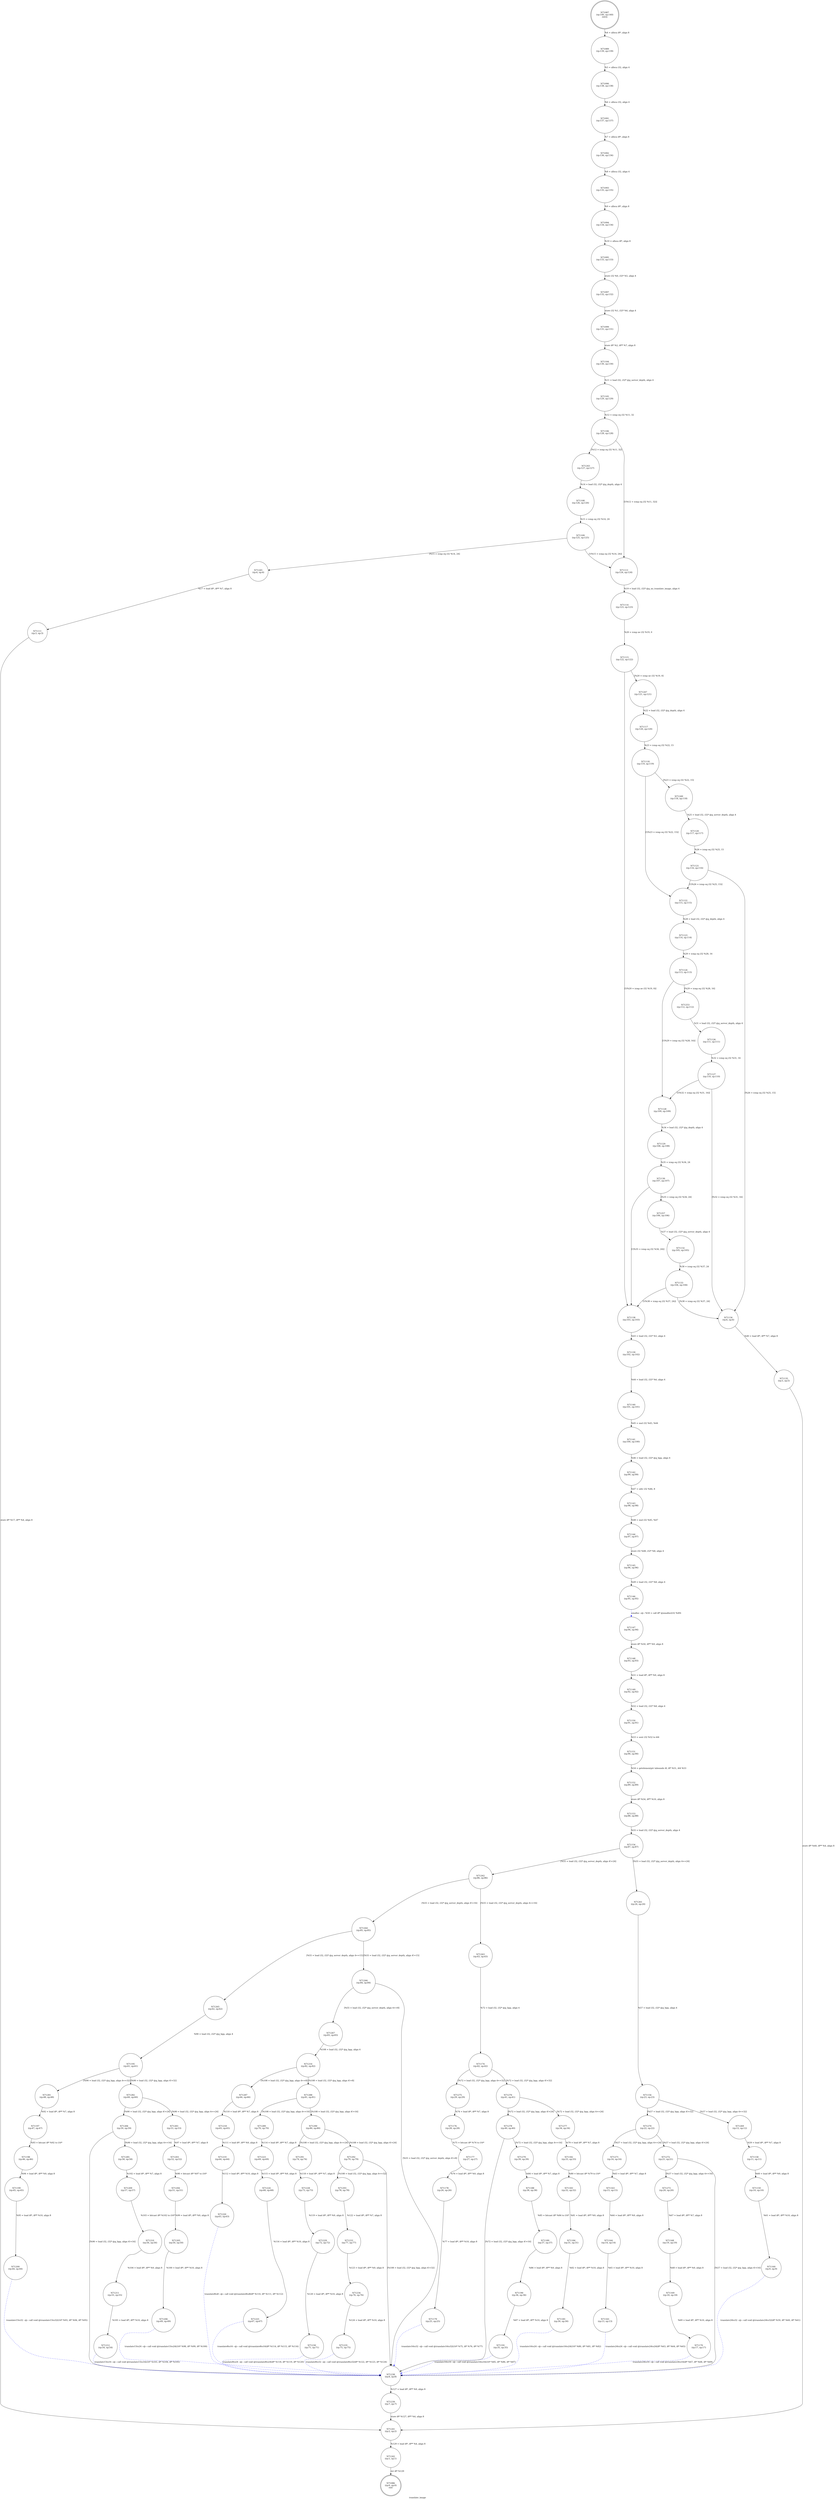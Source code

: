 digraph translate_image {
label="translate_image"
71086 [label="N71086\n(rp:0, ep:0)\nexit", shape="doublecircle"]
71087 [label="N71087\n(rp:140, ep:140)\nentry", shape="doublecircle"]
71087 -> 71089 [label="%4 = alloca i8*, align 8"]
71089 [label="N71089\n(rp:139, ep:139)", shape="circle"]
71089 -> 71090 [label="%5 = alloca i32, align 4"]
71090 [label="N71090\n(rp:138, ep:138)", shape="circle"]
71090 -> 71091 [label="%6 = alloca i32, align 4"]
71091 [label="N71091\n(rp:137, ep:137)", shape="circle"]
71091 -> 71092 [label="%7 = alloca i8*, align 8"]
71092 [label="N71092\n(rp:136, ep:136)", shape="circle"]
71092 -> 71093 [label="%8 = alloca i32, align 4"]
71093 [label="N71093\n(rp:135, ep:135)", shape="circle"]
71093 -> 71094 [label="%9 = alloca i8*, align 8"]
71094 [label="N71094\n(rp:134, ep:134)", shape="circle"]
71094 -> 71095 [label="%10 = alloca i8*, align 8"]
71095 [label="N71095\n(rp:133, ep:133)", shape="circle"]
71095 -> 71097 [label="store i32 %0, i32* %5, align 4"]
71097 [label="N71097\n(rp:132, ep:132)", shape="circle"]
71097 -> 71099 [label="store i32 %1, i32* %6, align 4"]
71099 [label="N71099\n(rp:131, ep:131)", shape="circle"]
71099 -> 71104 [label="store i8* %2, i8** %7, align 8"]
71104 [label="N71104\n(rp:130, ep:130)", shape="circle"]
71104 -> 71105 [label="%11 = load i32, i32* @g_server_depth, align 4"]
71105 [label="N71105\n(rp:129, ep:129)", shape="circle"]
71105 -> 71106 [label="%12 = icmp eq i32 %11, 32"]
71106 [label="N71106\n(rp:128, ep:128)", shape="circle"]
71106 -> 71243 [label="[%12 = icmp eq i32 %11, 32]"]
71106 -> 71113 [label="[!(%12 = icmp eq i32 %11, 32)]"]
71108 [label="N71108\n(rp:126, ep:126)", shape="circle"]
71108 -> 71109 [label="%15 = icmp eq i32 %14, 24"]
71109 [label="N71109\n(rp:125, ep:125)", shape="circle"]
71109 -> 71245 [label="[%15 = icmp eq i32 %14, 24]"]
71109 -> 71113 [label="[!(%15 = icmp eq i32 %14, 24)]"]
71111 [label="N71111\n(rp:3, ep:3)", shape="circle"]
71111 -> 71241 [label="store i8* %17, i8** %4, align 8"]
71113 [label="N71113\n(rp:124, ep:124)", shape="circle"]
71113 -> 71114 [label="%19 = load i32, i32* @g_no_translate_image, align 4"]
71114 [label="N71114\n(rp:123, ep:123)", shape="circle"]
71114 -> 71115 [label="%20 = icmp ne i32 %19, 0"]
71115 [label="N71115\n(rp:122, ep:122)", shape="circle"]
71115 -> 71247 [label="[%20 = icmp ne i32 %19, 0]"]
71115 -> 71138 [label="[!(%20 = icmp ne i32 %19, 0)]"]
71117 [label="N71117\n(rp:120, ep:120)", shape="circle"]
71117 -> 71118 [label="%23 = icmp eq i32 %22, 15"]
71118 [label="N71118\n(rp:119, ep:119)", shape="circle"]
71118 -> 71249 [label="[%23 = icmp eq i32 %22, 15]"]
71118 -> 71122 [label="[!(%23 = icmp eq i32 %22, 15)]"]
71120 [label="N71120\n(rp:117, ep:117)", shape="circle"]
71120 -> 71121 [label="%26 = icmp eq i32 %25, 15"]
71121 [label="N71121\n(rp:116, ep:116)", shape="circle"]
71121 -> 71134 [label="[%26 = icmp eq i32 %25, 15]"]
71121 -> 71122 [label="[!(%26 = icmp eq i32 %25, 15)]"]
71122 [label="N71122\n(rp:115, ep:115)", shape="circle"]
71122 -> 71123 [label="%28 = load i32, i32* @g_depth, align 4"]
71123 [label="N71123\n(rp:114, ep:114)", shape="circle"]
71123 -> 71124 [label="%29 = icmp eq i32 %28, 16"]
71124 [label="N71124\n(rp:113, ep:113)", shape="circle"]
71124 -> 71253 [label="[%29 = icmp eq i32 %28, 16]"]
71124 -> 71128 [label="[!(%29 = icmp eq i32 %28, 16)]"]
71126 [label="N71126\n(rp:111, ep:111)", shape="circle"]
71126 -> 71127 [label="%32 = icmp eq i32 %31, 16"]
71127 [label="N71127\n(rp:110, ep:110)", shape="circle"]
71127 -> 71134 [label="[%32 = icmp eq i32 %31, 16]"]
71127 -> 71128 [label="[!(%32 = icmp eq i32 %31, 16)]"]
71128 [label="N71128\n(rp:109, ep:109)", shape="circle"]
71128 -> 71129 [label="%34 = load i32, i32* @g_depth, align 4"]
71129 [label="N71129\n(rp:108, ep:108)", shape="circle"]
71129 -> 71130 [label="%35 = icmp eq i32 %34, 24"]
71130 [label="N71130\n(rp:107, ep:107)", shape="circle"]
71130 -> 71257 [label="[%35 = icmp eq i32 %34, 24]"]
71130 -> 71138 [label="[!(%35 = icmp eq i32 %34, 24)]"]
71132 [label="N71132\n(rp:105, ep:105)", shape="circle"]
71132 -> 71133 [label="%38 = icmp eq i32 %37, 24"]
71133 [label="N71133\n(rp:104, ep:104)", shape="circle"]
71133 -> 71134 [label="[%38 = icmp eq i32 %37, 24]"]
71133 -> 71138 [label="[!(%38 = icmp eq i32 %37, 24)]"]
71134 [label="N71134\n(rp:6, ep:6)", shape="circle"]
71134 -> 71135 [label="%40 = load i8*, i8** %7, align 8"]
71135 [label="N71135\n(rp:5, ep:5)", shape="circle"]
71135 -> 71241 [label="store i8* %40, i8** %4, align 8"]
71138 [label="N71138\n(rp:103, ep:103)", shape="circle"]
71138 -> 71139 [label="%43 = load i32, i32* %5, align 4"]
71139 [label="N71139\n(rp:102, ep:102)", shape="circle"]
71139 -> 71140 [label="%44 = load i32, i32* %6, align 4"]
71140 [label="N71140\n(rp:101, ep:101)", shape="circle"]
71140 -> 71141 [label="%45 = mul i32 %43, %44"]
71141 [label="N71141\n(rp:100, ep:100)", shape="circle"]
71141 -> 71142 [label="%46 = load i32, i32* @g_bpp, align 4"]
71142 [label="N71142\n(rp:99, ep:99)", shape="circle"]
71142 -> 71143 [label="%47 = sdiv i32 %46, 8"]
71143 [label="N71143\n(rp:98, ep:98)", shape="circle"]
71143 -> 71144 [label="%48 = mul i32 %45, %47"]
71144 [label="N71144\n(rp:97, ep:97)", shape="circle"]
71144 -> 71145 [label="store i32 %48, i32* %8, align 4"]
71145 [label="N71145\n(rp:96, ep:96)", shape="circle"]
71145 -> 71146 [label="%49 = load i32, i32* %8, align 4"]
71146 [label="N71146\n(rp:95, ep:95)", shape="circle"]
71146 -> 71147 [label="xmalloc --@-- %50 = call i8* @xmalloc(i32 %49)", style="dashed", color="blue"]
71147 [label="N71147\n(rp:94, ep:94)", shape="circle"]
71147 -> 71148 [label="store i8* %50, i8** %9, align 8"]
71148 [label="N71148\n(rp:93, ep:93)", shape="circle"]
71148 -> 71149 [label="%51 = load i8*, i8** %9, align 8"]
71149 [label="N71149\n(rp:92, ep:92)", shape="circle"]
71149 -> 71150 [label="%52 = load i32, i32* %8, align 4"]
71150 [label="N71150\n(rp:91, ep:91)", shape="circle"]
71150 -> 71151 [label="%53 = sext i32 %52 to i64"]
71151 [label="N71151\n(rp:90, ep:90)", shape="circle"]
71151 -> 71152 [label="%54 = getelementptr inbounds i8, i8* %51, i64 %53"]
71152 [label="N71152\n(rp:89, ep:89)", shape="circle"]
71152 -> 71153 [label="store i8* %54, i8** %10, align 8"]
71153 [label="N71153\n(rp:88, ep:88)", shape="circle"]
71153 -> 71154 [label="%55 = load i32, i32* @g_server_depth, align 4"]
71154 [label="N71154\n(rp:87, ep:87)", shape="circle"]
71154 -> 71261 [label="[%55 = load i32, i32* @g_server_depth, align 4==24]"]
71154 -> 71262 [label="[%55 = load i32, i32* @g_server_depth, align 4!=24]"]
71156 [label="N71156\n(rp:23, ep:23)", shape="circle"]
71156 -> 71269 [label="[%57 = load i32, i32* @g_bpp, align 4==32]"]
71156 -> 71270 [label="[%57 = load i32, i32* @g_bpp, align 4!=32]"]
71158 [label="N71158\n(rp:11, ep:11)", shape="circle"]
71158 -> 71159 [label="%60 = load i8*, i8** %9, align 8"]
71159 [label="N71159\n(rp:10, ep:10)", shape="circle"]
71159 -> 71160 [label="%61 = load i8*, i8** %10, align 8"]
71160 [label="N71160\n(rp:9, ep:9)", shape="circle"]
71160 -> 71238 [label="translate24to32 --@-- call void @translate24to32(i8* %59, i8* %60, i8* %61)", style="dashed", color="blue"]
71163 [label="N71163\n(rp:15, ep:15)", shape="circle"]
71163 -> 71164 [label="%64 = load i8*, i8** %9, align 8"]
71164 [label="N71164\n(rp:14, ep:14)", shape="circle"]
71164 -> 71165 [label="%65 = load i8*, i8** %10, align 8"]
71165 [label="N71165\n(rp:13, ep:13)", shape="circle"]
71165 -> 71238 [label="translate24to24 --@-- call void @translate24to24(i8* %63, i8* %64, i8* %65)", style="dashed", color="blue"]
71168 [label="N71168\n(rp:19, ep:19)", shape="circle"]
71168 -> 71169 [label="%68 = load i8*, i8** %9, align 8"]
71169 [label="N71169\n(rp:18, ep:18)", shape="circle"]
71169 -> 71170 [label="%69 = load i8*, i8** %10, align 8"]
71170 [label="N71170\n(rp:17, ep:17)", shape="circle"]
71170 -> 71238 [label="translate24to16 --@-- call void @translate24to16(i8* %67, i8* %68, i8* %69)", style="dashed", color="blue"]
71174 [label="N71174\n(rp:42, ep:42)", shape="circle"]
71174 -> 71275 [label="[%72 = load i32, i32* @g_bpp, align 4==32]"]
71174 -> 71276 [label="[%72 = load i32, i32* @g_bpp, align 4!=32]"]
71176 [label="N71176\n(rp:28, ep:28)", shape="circle"]
71176 -> 71177 [label="%75 = bitcast i8* %74 to i16*"]
71177 [label="N71177\n(rp:27, ep:27)", shape="circle"]
71177 -> 71178 [label="%76 = load i8*, i8** %9, align 8"]
71178 [label="N71178\n(rp:26, ep:26)", shape="circle"]
71178 -> 71179 [label="%77 = load i8*, i8** %10, align 8"]
71179 [label="N71179\n(rp:25, ep:25)", shape="circle"]
71179 -> 71238 [label="translate16to32 --@-- call void @translate16to32(i16* %75, i8* %76, i8* %77)", style="dashed", color="blue"]
71182 [label="N71182\n(rp:33, ep:33)", shape="circle"]
71182 -> 71183 [label="%80 = bitcast i8* %79 to i16*"]
71183 [label="N71183\n(rp:32, ep:32)", shape="circle"]
71183 -> 71184 [label="%81 = load i8*, i8** %9, align 8"]
71184 [label="N71184\n(rp:31, ep:31)", shape="circle"]
71184 -> 71185 [label="%82 = load i8*, i8** %10, align 8"]
71185 [label="N71185\n(rp:30, ep:30)", shape="circle"]
71185 -> 71238 [label="translate16to24 --@-- call void @translate16to24(i16* %80, i8* %81, i8* %82)", style="dashed", color="blue"]
71188 [label="N71188\n(rp:38, ep:38)", shape="circle"]
71188 -> 71189 [label="%85 = bitcast i8* %84 to i16*"]
71189 [label="N71189\n(rp:37, ep:37)", shape="circle"]
71189 -> 71190 [label="%86 = load i8*, i8** %9, align 8"]
71190 [label="N71190\n(rp:36, ep:36)", shape="circle"]
71190 -> 71191 [label="%87 = load i8*, i8** %10, align 8"]
71191 [label="N71191\n(rp:35, ep:35)", shape="circle"]
71191 -> 71238 [label="translate16to16 --@-- call void @translate16to16(i16* %85, i8* %86, i8* %87)", style="dashed", color="blue"]
71195 [label="N71195\n(rp:61, ep:61)", shape="circle"]
71195 -> 71281 [label="[%90 = load i32, i32* @g_bpp, align 4==32]"]
71195 -> 71282 [label="[%90 = load i32, i32* @g_bpp, align 4!=32]"]
71197 [label="N71197\n(rp:47, ep:47)", shape="circle"]
71197 -> 71198 [label="%93 = bitcast i8* %92 to i16*"]
71198 [label="N71198\n(rp:46, ep:46)", shape="circle"]
71198 -> 71199 [label="%94 = load i8*, i8** %9, align 8"]
71199 [label="N71199\n(rp:45, ep:45)", shape="circle"]
71199 -> 71200 [label="%95 = load i8*, i8** %10, align 8"]
71200 [label="N71200\n(rp:44, ep:44)", shape="circle"]
71200 -> 71238 [label="translate15to32 --@-- call void @translate15to32(i16* %93, i8* %94, i8* %95)", style="dashed", color="blue"]
71203 [label="N71203\n(rp:52, ep:52)", shape="circle"]
71203 -> 71204 [label="%98 = bitcast i8* %97 to i16*"]
71204 [label="N71204\n(rp:51, ep:51)", shape="circle"]
71204 -> 71205 [label="%99 = load i8*, i8** %9, align 8"]
71205 [label="N71205\n(rp:50, ep:50)", shape="circle"]
71205 -> 71206 [label="%100 = load i8*, i8** %10, align 8"]
71206 [label="N71206\n(rp:49, ep:49)", shape="circle"]
71206 -> 71238 [label="translate15to24 --@-- call void @translate15to24(i16* %98, i8* %99, i8* %100)", style="dashed", color="blue"]
71209 [label="N71209\n(rp:57, ep:57)", shape="circle"]
71209 -> 71210 [label="%103 = bitcast i8* %102 to i16*"]
71210 [label="N71210\n(rp:56, ep:56)", shape="circle"]
71210 -> 71211 [label="%104 = load i8*, i8** %9, align 8"]
71211 [label="N71211\n(rp:55, ep:55)", shape="circle"]
71211 -> 71212 [label="%105 = load i8*, i8** %10, align 8"]
71212 [label="N71212\n(rp:54, ep:54)", shape="circle"]
71212 -> 71238 [label="translate15to16 --@-- call void @translate15to16(i16* %103, i8* %104, i8* %105)", style="dashed", color="blue"]
71216 [label="N71216\n(rp:82, ep:82)", shape="circle"]
71216 -> 71287 [label="[%108 = load i32, i32* @g_bpp, align 4==8]"]
71216 -> 71288 [label="[%108 = load i32, i32* @g_bpp, align 4!=8]"]
71218 [label="N71218\n(rp:65, ep:65)", shape="circle"]
71218 -> 71219 [label="%111 = load i8*, i8** %9, align 8"]
71219 [label="N71219\n(rp:64, ep:64)", shape="circle"]
71219 -> 71220 [label="%112 = load i8*, i8** %10, align 8"]
71220 [label="N71220\n(rp:63, ep:63)", shape="circle"]
71220 -> 71238 [label="translate8to8 --@-- call void @translate8to8(i8* %110, i8* %111, i8* %112)", style="dashed", color="blue"]
71223 [label="N71223\n(rp:69, ep:69)", shape="circle"]
71223 -> 71224 [label="%115 = load i8*, i8** %9, align 8"]
71224 [label="N71224\n(rp:68, ep:68)", shape="circle"]
71224 -> 71225 [label="%116 = load i8*, i8** %10, align 8"]
71225 [label="N71225\n(rp:67, ep:67)", shape="circle"]
71225 -> 71238 [label="translate8to16 --@-- call void @translate8to16(i8* %114, i8* %115, i8* %116)", style="dashed", color="blue"]
71228 [label="N71228\n(rp:73, ep:73)", shape="circle"]
71228 -> 71229 [label="%119 = load i8*, i8** %9, align 8"]
71229 [label="N71229\n(rp:72, ep:72)", shape="circle"]
71229 -> 71230 [label="%120 = load i8*, i8** %10, align 8"]
71230 [label="N71230\n(rp:71, ep:71)", shape="circle"]
71230 -> 71238 [label="translate8to24 --@-- call void @translate8to24(i8* %118, i8* %119, i8* %120)", style="dashed", color="blue"]
71233 [label="N71233\n(rp:77, ep:77)", shape="circle"]
71233 -> 71234 [label="%123 = load i8*, i8** %9, align 8"]
71234 [label="N71234\n(rp:76, ep:76)", shape="circle"]
71234 -> 71235 [label="%124 = load i8*, i8** %10, align 8"]
71235 [label="N71235\n(rp:75, ep:75)", shape="circle"]
71235 -> 71238 [label="translate8to32 --@-- call void @translate8to32(i8* %122, i8* %123, i8* %124)", style="dashed", color="blue"]
71238 [label="N71238\n(rp:8, ep:8)", shape="circle"]
71238 -> 71239 [label="%127 = load i8*, i8** %9, align 8"]
71239 [label="N71239\n(rp:7, ep:7)", shape="circle"]
71239 -> 71241 [label="store i8* %127, i8** %4, align 8"]
71241 [label="N71241\n(rp:2, ep:2)", shape="circle"]
71241 -> 71242 [label="%129 = load i8*, i8** %4, align 8"]
71242 [label="N71242\n(rp:1, ep:1)", shape="circle"]
71242 -> 71086 [label="ret i8* %129"]
71243 [label="N71243\n(rp:127, ep:127)", shape="circle"]
71243 -> 71108 [label="%14 = load i32, i32* @g_depth, align 4"]
71245 [label="N71245\n(rp:4, ep:4)", shape="circle"]
71245 -> 71111 [label="%17 = load i8*, i8** %7, align 8"]
71247 [label="N71247\n(rp:121, ep:121)", shape="circle"]
71247 -> 71117 [label="%22 = load i32, i32* @g_depth, align 4"]
71249 [label="N71249\n(rp:118, ep:118)", shape="circle"]
71249 -> 71120 [label="%25 = load i32, i32* @g_server_depth, align 4"]
71253 [label="N71253\n(rp:112, ep:112)", shape="circle"]
71253 -> 71126 [label="%31 = load i32, i32* @g_server_depth, align 4"]
71257 [label="N71257\n(rp:106, ep:106)", shape="circle"]
71257 -> 71132 [label="%37 = load i32, i32* @g_server_depth, align 4"]
71261 [label="N71261\n(rp:24, ep:24)", shape="circle"]
71261 -> 71156 [label="%57 = load i32, i32* @g_bpp, align 4"]
71262 [label="N71262\n(rp:86, ep:86)", shape="circle"]
71262 -> 71263 [label="[%55 = load i32, i32* @g_server_depth, align 4==16]"]
71262 -> 71264 [label="[%55 = load i32, i32* @g_server_depth, align 4!=16]"]
71263 [label="N71263\n(rp:43, ep:43)", shape="circle"]
71263 -> 71174 [label="%72 = load i32, i32* @g_bpp, align 4"]
71264 [label="N71264\n(rp:85, ep:85)", shape="circle"]
71264 -> 71265 [label="[%55 = load i32, i32* @g_server_depth, align 4==15]"]
71264 -> 71266 [label="[%55 = load i32, i32* @g_server_depth, align 4!=15]"]
71265 [label="N71265\n(rp:62, ep:62)", shape="circle"]
71265 -> 71195 [label="%90 = load i32, i32* @g_bpp, align 4"]
71266 [label="N71266\n(rp:84, ep:84)", shape="circle"]
71266 -> 71267 [label="[%55 = load i32, i32* @g_server_depth, align 4==8]"]
71266 -> 71238 [label="[%55 = load i32, i32* @g_server_depth, align 4!=8]"]
71267 [label="N71267\n(rp:83, ep:83)", shape="circle"]
71267 -> 71216 [label="%108 = load i32, i32* @g_bpp, align 4"]
71269 [label="N71269\n(rp:12, ep:12)", shape="circle"]
71269 -> 71158 [label="%59 = load i8*, i8** %7, align 8"]
71270 [label="N71270\n(rp:22, ep:22)", shape="circle"]
71270 -> 71271 [label="[%57 = load i32, i32* @g_bpp, align 4==24]"]
71270 -> 71272 [label="[%57 = load i32, i32* @g_bpp, align 4!=24]"]
71271 [label="N71271\n(rp:16, ep:16)", shape="circle"]
71271 -> 71163 [label="%63 = load i8*, i8** %7, align 8"]
71272 [label="N71272\n(rp:21, ep:21)", shape="circle"]
71272 -> 71273 [label="[%57 = load i32, i32* @g_bpp, align 4==16]"]
71272 -> 71238 [label="[%57 = load i32, i32* @g_bpp, align 4!=16]"]
71273 [label="N71273\n(rp:20, ep:20)", shape="circle"]
71273 -> 71168 [label="%67 = load i8*, i8** %7, align 8"]
71275 [label="N71275\n(rp:29, ep:29)", shape="circle"]
71275 -> 71176 [label="%74 = load i8*, i8** %7, align 8"]
71276 [label="N71276\n(rp:41, ep:41)", shape="circle"]
71276 -> 71277 [label="[%72 = load i32, i32* @g_bpp, align 4==24]"]
71276 -> 71278 [label="[%72 = load i32, i32* @g_bpp, align 4!=24]"]
71277 [label="N71277\n(rp:34, ep:34)", shape="circle"]
71277 -> 71182 [label="%79 = load i8*, i8** %7, align 8"]
71278 [label="N71278\n(rp:40, ep:40)", shape="circle"]
71278 -> 71279 [label="[%72 = load i32, i32* @g_bpp, align 4==16]"]
71278 -> 71238 [label="[%72 = load i32, i32* @g_bpp, align 4!=16]"]
71279 [label="N71279\n(rp:39, ep:39)", shape="circle"]
71279 -> 71188 [label="%84 = load i8*, i8** %7, align 8"]
71281 [label="N71281\n(rp:48, ep:48)", shape="circle"]
71281 -> 71197 [label="%92 = load i8*, i8** %7, align 8"]
71282 [label="N71282\n(rp:60, ep:60)", shape="circle"]
71282 -> 71283 [label="[%90 = load i32, i32* @g_bpp, align 4==24]"]
71282 -> 71284 [label="[%90 = load i32, i32* @g_bpp, align 4!=24]"]
71283 [label="N71283\n(rp:53, ep:53)", shape="circle"]
71283 -> 71203 [label="%97 = load i8*, i8** %7, align 8"]
71284 [label="N71284\n(rp:59, ep:59)", shape="circle"]
71284 -> 71285 [label="[%90 = load i32, i32* @g_bpp, align 4==16]"]
71284 -> 71238 [label="[%90 = load i32, i32* @g_bpp, align 4!=16]"]
71285 [label="N71285\n(rp:58, ep:58)", shape="circle"]
71285 -> 71209 [label="%102 = load i8*, i8** %7, align 8"]
71287 [label="N71287\n(rp:66, ep:66)", shape="circle"]
71287 -> 71218 [label="%110 = load i8*, i8** %7, align 8"]
71288 [label="N71288\n(rp:81, ep:81)", shape="circle"]
71288 -> 71289 [label="[%108 = load i32, i32* @g_bpp, align 4==16]"]
71288 -> 71290 [label="[%108 = load i32, i32* @g_bpp, align 4!=16]"]
71289 [label="N71289\n(rp:70, ep:70)", shape="circle"]
71289 -> 71223 [label="%114 = load i8*, i8** %7, align 8"]
71290 [label="N71290\n(rp:80, ep:80)", shape="circle"]
71290 -> 71291 [label="[%108 = load i32, i32* @g_bpp, align 4==24]"]
71290 -> 71292 [label="[%108 = load i32, i32* @g_bpp, align 4!=24]"]
71291 [label="N71291\n(rp:74, ep:74)", shape="circle"]
71291 -> 71228 [label="%118 = load i8*, i8** %7, align 8"]
71292 [label="N71292\n(rp:79, ep:79)", shape="circle"]
71292 -> 71293 [label="[%108 = load i32, i32* @g_bpp, align 4==32]"]
71292 -> 71238 [label="[%108 = load i32, i32* @g_bpp, align 4!=32]"]
71293 [label="N71293\n(rp:78, ep:78)", shape="circle"]
71293 -> 71233 [label="%122 = load i8*, i8** %7, align 8"]
}
